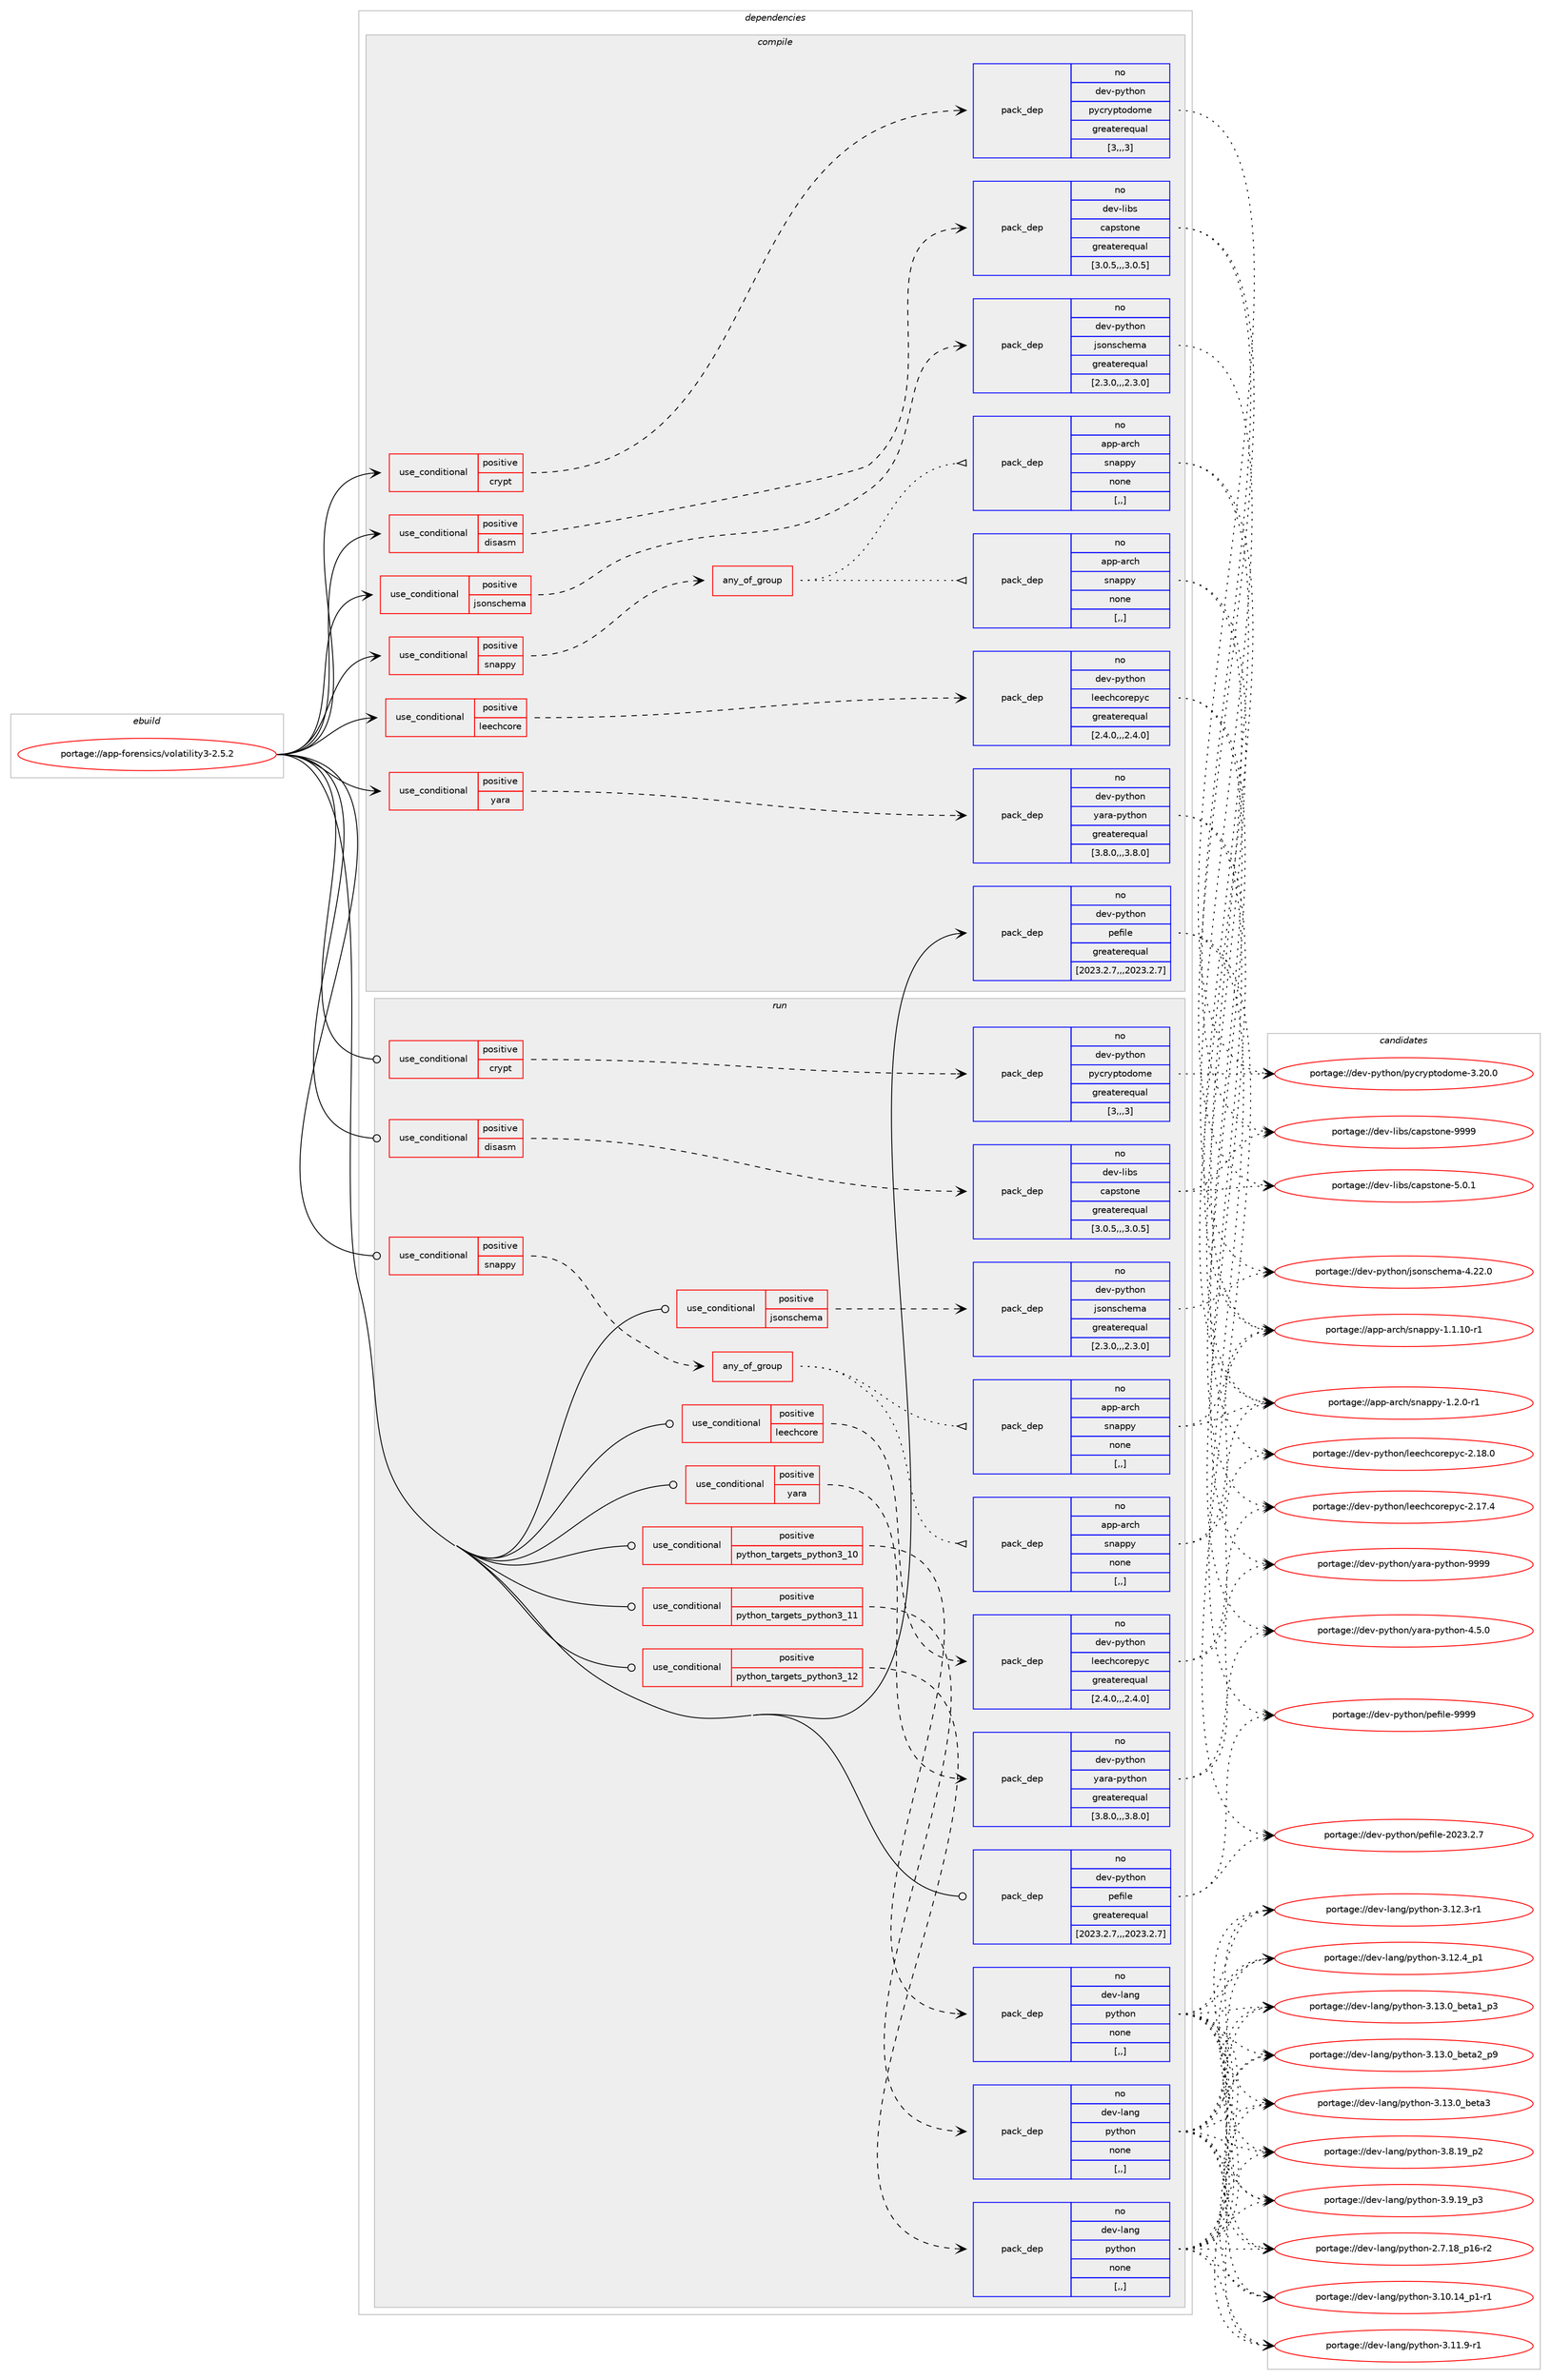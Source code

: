 digraph prolog {

# *************
# Graph options
# *************

newrank=true;
concentrate=true;
compound=true;
graph [rankdir=LR,fontname=Helvetica,fontsize=10,ranksep=1.5];#, ranksep=2.5, nodesep=0.2];
edge  [arrowhead=vee];
node  [fontname=Helvetica,fontsize=10];

# **********
# The ebuild
# **********

subgraph cluster_leftcol {
color=gray;
rank=same;
label=<<i>ebuild</i>>;
id [label="portage://app-forensics/volatility3-2.5.2", color=red, width=4, href="../app-forensics/volatility3-2.5.2.svg"];
}

# ****************
# The dependencies
# ****************

subgraph cluster_midcol {
color=gray;
label=<<i>dependencies</i>>;
subgraph cluster_compile {
fillcolor="#eeeeee";
style=filled;
label=<<i>compile</i>>;
subgraph cond10285 {
dependency34888 [label=<<TABLE BORDER="0" CELLBORDER="1" CELLSPACING="0" CELLPADDING="4"><TR><TD ROWSPAN="3" CELLPADDING="10">use_conditional</TD></TR><TR><TD>positive</TD></TR><TR><TD>crypt</TD></TR></TABLE>>, shape=none, color=red];
subgraph pack24266 {
dependency34889 [label=<<TABLE BORDER="0" CELLBORDER="1" CELLSPACING="0" CELLPADDING="4" WIDTH="220"><TR><TD ROWSPAN="6" CELLPADDING="30">pack_dep</TD></TR><TR><TD WIDTH="110">no</TD></TR><TR><TD>dev-python</TD></TR><TR><TD>pycryptodome</TD></TR><TR><TD>greaterequal</TD></TR><TR><TD>[3,,,3]</TD></TR></TABLE>>, shape=none, color=blue];
}
dependency34888:e -> dependency34889:w [weight=20,style="dashed",arrowhead="vee"];
}
id:e -> dependency34888:w [weight=20,style="solid",arrowhead="vee"];
subgraph cond10286 {
dependency34890 [label=<<TABLE BORDER="0" CELLBORDER="1" CELLSPACING="0" CELLPADDING="4"><TR><TD ROWSPAN="3" CELLPADDING="10">use_conditional</TD></TR><TR><TD>positive</TD></TR><TR><TD>disasm</TD></TR></TABLE>>, shape=none, color=red];
subgraph pack24267 {
dependency34891 [label=<<TABLE BORDER="0" CELLBORDER="1" CELLSPACING="0" CELLPADDING="4" WIDTH="220"><TR><TD ROWSPAN="6" CELLPADDING="30">pack_dep</TD></TR><TR><TD WIDTH="110">no</TD></TR><TR><TD>dev-libs</TD></TR><TR><TD>capstone</TD></TR><TR><TD>greaterequal</TD></TR><TR><TD>[3.0.5,,,3.0.5]</TD></TR></TABLE>>, shape=none, color=blue];
}
dependency34890:e -> dependency34891:w [weight=20,style="dashed",arrowhead="vee"];
}
id:e -> dependency34890:w [weight=20,style="solid",arrowhead="vee"];
subgraph cond10287 {
dependency34892 [label=<<TABLE BORDER="0" CELLBORDER="1" CELLSPACING="0" CELLPADDING="4"><TR><TD ROWSPAN="3" CELLPADDING="10">use_conditional</TD></TR><TR><TD>positive</TD></TR><TR><TD>jsonschema</TD></TR></TABLE>>, shape=none, color=red];
subgraph pack24268 {
dependency34893 [label=<<TABLE BORDER="0" CELLBORDER="1" CELLSPACING="0" CELLPADDING="4" WIDTH="220"><TR><TD ROWSPAN="6" CELLPADDING="30">pack_dep</TD></TR><TR><TD WIDTH="110">no</TD></TR><TR><TD>dev-python</TD></TR><TR><TD>jsonschema</TD></TR><TR><TD>greaterequal</TD></TR><TR><TD>[2.3.0,,,2.3.0]</TD></TR></TABLE>>, shape=none, color=blue];
}
dependency34892:e -> dependency34893:w [weight=20,style="dashed",arrowhead="vee"];
}
id:e -> dependency34892:w [weight=20,style="solid",arrowhead="vee"];
subgraph cond10288 {
dependency34894 [label=<<TABLE BORDER="0" CELLBORDER="1" CELLSPACING="0" CELLPADDING="4"><TR><TD ROWSPAN="3" CELLPADDING="10">use_conditional</TD></TR><TR><TD>positive</TD></TR><TR><TD>leechcore</TD></TR></TABLE>>, shape=none, color=red];
subgraph pack24269 {
dependency34895 [label=<<TABLE BORDER="0" CELLBORDER="1" CELLSPACING="0" CELLPADDING="4" WIDTH="220"><TR><TD ROWSPAN="6" CELLPADDING="30">pack_dep</TD></TR><TR><TD WIDTH="110">no</TD></TR><TR><TD>dev-python</TD></TR><TR><TD>leechcorepyc</TD></TR><TR><TD>greaterequal</TD></TR><TR><TD>[2.4.0,,,2.4.0]</TD></TR></TABLE>>, shape=none, color=blue];
}
dependency34894:e -> dependency34895:w [weight=20,style="dashed",arrowhead="vee"];
}
id:e -> dependency34894:w [weight=20,style="solid",arrowhead="vee"];
subgraph cond10289 {
dependency34896 [label=<<TABLE BORDER="0" CELLBORDER="1" CELLSPACING="0" CELLPADDING="4"><TR><TD ROWSPAN="3" CELLPADDING="10">use_conditional</TD></TR><TR><TD>positive</TD></TR><TR><TD>snappy</TD></TR></TABLE>>, shape=none, color=red];
subgraph any288 {
dependency34897 [label=<<TABLE BORDER="0" CELLBORDER="1" CELLSPACING="0" CELLPADDING="4"><TR><TD CELLPADDING="10">any_of_group</TD></TR></TABLE>>, shape=none, color=red];subgraph pack24270 {
dependency34898 [label=<<TABLE BORDER="0" CELLBORDER="1" CELLSPACING="0" CELLPADDING="4" WIDTH="220"><TR><TD ROWSPAN="6" CELLPADDING="30">pack_dep</TD></TR><TR><TD WIDTH="110">no</TD></TR><TR><TD>app-arch</TD></TR><TR><TD>snappy</TD></TR><TR><TD>none</TD></TR><TR><TD>[,,]</TD></TR></TABLE>>, shape=none, color=blue];
}
dependency34897:e -> dependency34898:w [weight=20,style="dotted",arrowhead="oinv"];
subgraph pack24271 {
dependency34899 [label=<<TABLE BORDER="0" CELLBORDER="1" CELLSPACING="0" CELLPADDING="4" WIDTH="220"><TR><TD ROWSPAN="6" CELLPADDING="30">pack_dep</TD></TR><TR><TD WIDTH="110">no</TD></TR><TR><TD>app-arch</TD></TR><TR><TD>snappy</TD></TR><TR><TD>none</TD></TR><TR><TD>[,,]</TD></TR></TABLE>>, shape=none, color=blue];
}
dependency34897:e -> dependency34899:w [weight=20,style="dotted",arrowhead="oinv"];
}
dependency34896:e -> dependency34897:w [weight=20,style="dashed",arrowhead="vee"];
}
id:e -> dependency34896:w [weight=20,style="solid",arrowhead="vee"];
subgraph cond10290 {
dependency34900 [label=<<TABLE BORDER="0" CELLBORDER="1" CELLSPACING="0" CELLPADDING="4"><TR><TD ROWSPAN="3" CELLPADDING="10">use_conditional</TD></TR><TR><TD>positive</TD></TR><TR><TD>yara</TD></TR></TABLE>>, shape=none, color=red];
subgraph pack24272 {
dependency34901 [label=<<TABLE BORDER="0" CELLBORDER="1" CELLSPACING="0" CELLPADDING="4" WIDTH="220"><TR><TD ROWSPAN="6" CELLPADDING="30">pack_dep</TD></TR><TR><TD WIDTH="110">no</TD></TR><TR><TD>dev-python</TD></TR><TR><TD>yara-python</TD></TR><TR><TD>greaterequal</TD></TR><TR><TD>[3.8.0,,,3.8.0]</TD></TR></TABLE>>, shape=none, color=blue];
}
dependency34900:e -> dependency34901:w [weight=20,style="dashed",arrowhead="vee"];
}
id:e -> dependency34900:w [weight=20,style="solid",arrowhead="vee"];
subgraph pack24273 {
dependency34902 [label=<<TABLE BORDER="0" CELLBORDER="1" CELLSPACING="0" CELLPADDING="4" WIDTH="220"><TR><TD ROWSPAN="6" CELLPADDING="30">pack_dep</TD></TR><TR><TD WIDTH="110">no</TD></TR><TR><TD>dev-python</TD></TR><TR><TD>pefile</TD></TR><TR><TD>greaterequal</TD></TR><TR><TD>[2023.2.7,,,2023.2.7]</TD></TR></TABLE>>, shape=none, color=blue];
}
id:e -> dependency34902:w [weight=20,style="solid",arrowhead="vee"];
}
subgraph cluster_compileandrun {
fillcolor="#eeeeee";
style=filled;
label=<<i>compile and run</i>>;
}
subgraph cluster_run {
fillcolor="#eeeeee";
style=filled;
label=<<i>run</i>>;
subgraph cond10291 {
dependency34903 [label=<<TABLE BORDER="0" CELLBORDER="1" CELLSPACING="0" CELLPADDING="4"><TR><TD ROWSPAN="3" CELLPADDING="10">use_conditional</TD></TR><TR><TD>positive</TD></TR><TR><TD>crypt</TD></TR></TABLE>>, shape=none, color=red];
subgraph pack24274 {
dependency34904 [label=<<TABLE BORDER="0" CELLBORDER="1" CELLSPACING="0" CELLPADDING="4" WIDTH="220"><TR><TD ROWSPAN="6" CELLPADDING="30">pack_dep</TD></TR><TR><TD WIDTH="110">no</TD></TR><TR><TD>dev-python</TD></TR><TR><TD>pycryptodome</TD></TR><TR><TD>greaterequal</TD></TR><TR><TD>[3,,,3]</TD></TR></TABLE>>, shape=none, color=blue];
}
dependency34903:e -> dependency34904:w [weight=20,style="dashed",arrowhead="vee"];
}
id:e -> dependency34903:w [weight=20,style="solid",arrowhead="odot"];
subgraph cond10292 {
dependency34905 [label=<<TABLE BORDER="0" CELLBORDER="1" CELLSPACING="0" CELLPADDING="4"><TR><TD ROWSPAN="3" CELLPADDING="10">use_conditional</TD></TR><TR><TD>positive</TD></TR><TR><TD>disasm</TD></TR></TABLE>>, shape=none, color=red];
subgraph pack24275 {
dependency34906 [label=<<TABLE BORDER="0" CELLBORDER="1" CELLSPACING="0" CELLPADDING="4" WIDTH="220"><TR><TD ROWSPAN="6" CELLPADDING="30">pack_dep</TD></TR><TR><TD WIDTH="110">no</TD></TR><TR><TD>dev-libs</TD></TR><TR><TD>capstone</TD></TR><TR><TD>greaterequal</TD></TR><TR><TD>[3.0.5,,,3.0.5]</TD></TR></TABLE>>, shape=none, color=blue];
}
dependency34905:e -> dependency34906:w [weight=20,style="dashed",arrowhead="vee"];
}
id:e -> dependency34905:w [weight=20,style="solid",arrowhead="odot"];
subgraph cond10293 {
dependency34907 [label=<<TABLE BORDER="0" CELLBORDER="1" CELLSPACING="0" CELLPADDING="4"><TR><TD ROWSPAN="3" CELLPADDING="10">use_conditional</TD></TR><TR><TD>positive</TD></TR><TR><TD>jsonschema</TD></TR></TABLE>>, shape=none, color=red];
subgraph pack24276 {
dependency34908 [label=<<TABLE BORDER="0" CELLBORDER="1" CELLSPACING="0" CELLPADDING="4" WIDTH="220"><TR><TD ROWSPAN="6" CELLPADDING="30">pack_dep</TD></TR><TR><TD WIDTH="110">no</TD></TR><TR><TD>dev-python</TD></TR><TR><TD>jsonschema</TD></TR><TR><TD>greaterequal</TD></TR><TR><TD>[2.3.0,,,2.3.0]</TD></TR></TABLE>>, shape=none, color=blue];
}
dependency34907:e -> dependency34908:w [weight=20,style="dashed",arrowhead="vee"];
}
id:e -> dependency34907:w [weight=20,style="solid",arrowhead="odot"];
subgraph cond10294 {
dependency34909 [label=<<TABLE BORDER="0" CELLBORDER="1" CELLSPACING="0" CELLPADDING="4"><TR><TD ROWSPAN="3" CELLPADDING="10">use_conditional</TD></TR><TR><TD>positive</TD></TR><TR><TD>leechcore</TD></TR></TABLE>>, shape=none, color=red];
subgraph pack24277 {
dependency34910 [label=<<TABLE BORDER="0" CELLBORDER="1" CELLSPACING="0" CELLPADDING="4" WIDTH="220"><TR><TD ROWSPAN="6" CELLPADDING="30">pack_dep</TD></TR><TR><TD WIDTH="110">no</TD></TR><TR><TD>dev-python</TD></TR><TR><TD>leechcorepyc</TD></TR><TR><TD>greaterequal</TD></TR><TR><TD>[2.4.0,,,2.4.0]</TD></TR></TABLE>>, shape=none, color=blue];
}
dependency34909:e -> dependency34910:w [weight=20,style="dashed",arrowhead="vee"];
}
id:e -> dependency34909:w [weight=20,style="solid",arrowhead="odot"];
subgraph cond10295 {
dependency34911 [label=<<TABLE BORDER="0" CELLBORDER="1" CELLSPACING="0" CELLPADDING="4"><TR><TD ROWSPAN="3" CELLPADDING="10">use_conditional</TD></TR><TR><TD>positive</TD></TR><TR><TD>python_targets_python3_10</TD></TR></TABLE>>, shape=none, color=red];
subgraph pack24278 {
dependency34912 [label=<<TABLE BORDER="0" CELLBORDER="1" CELLSPACING="0" CELLPADDING="4" WIDTH="220"><TR><TD ROWSPAN="6" CELLPADDING="30">pack_dep</TD></TR><TR><TD WIDTH="110">no</TD></TR><TR><TD>dev-lang</TD></TR><TR><TD>python</TD></TR><TR><TD>none</TD></TR><TR><TD>[,,]</TD></TR></TABLE>>, shape=none, color=blue];
}
dependency34911:e -> dependency34912:w [weight=20,style="dashed",arrowhead="vee"];
}
id:e -> dependency34911:w [weight=20,style="solid",arrowhead="odot"];
subgraph cond10296 {
dependency34913 [label=<<TABLE BORDER="0" CELLBORDER="1" CELLSPACING="0" CELLPADDING="4"><TR><TD ROWSPAN="3" CELLPADDING="10">use_conditional</TD></TR><TR><TD>positive</TD></TR><TR><TD>python_targets_python3_11</TD></TR></TABLE>>, shape=none, color=red];
subgraph pack24279 {
dependency34914 [label=<<TABLE BORDER="0" CELLBORDER="1" CELLSPACING="0" CELLPADDING="4" WIDTH="220"><TR><TD ROWSPAN="6" CELLPADDING="30">pack_dep</TD></TR><TR><TD WIDTH="110">no</TD></TR><TR><TD>dev-lang</TD></TR><TR><TD>python</TD></TR><TR><TD>none</TD></TR><TR><TD>[,,]</TD></TR></TABLE>>, shape=none, color=blue];
}
dependency34913:e -> dependency34914:w [weight=20,style="dashed",arrowhead="vee"];
}
id:e -> dependency34913:w [weight=20,style="solid",arrowhead="odot"];
subgraph cond10297 {
dependency34915 [label=<<TABLE BORDER="0" CELLBORDER="1" CELLSPACING="0" CELLPADDING="4"><TR><TD ROWSPAN="3" CELLPADDING="10">use_conditional</TD></TR><TR><TD>positive</TD></TR><TR><TD>python_targets_python3_12</TD></TR></TABLE>>, shape=none, color=red];
subgraph pack24280 {
dependency34916 [label=<<TABLE BORDER="0" CELLBORDER="1" CELLSPACING="0" CELLPADDING="4" WIDTH="220"><TR><TD ROWSPAN="6" CELLPADDING="30">pack_dep</TD></TR><TR><TD WIDTH="110">no</TD></TR><TR><TD>dev-lang</TD></TR><TR><TD>python</TD></TR><TR><TD>none</TD></TR><TR><TD>[,,]</TD></TR></TABLE>>, shape=none, color=blue];
}
dependency34915:e -> dependency34916:w [weight=20,style="dashed",arrowhead="vee"];
}
id:e -> dependency34915:w [weight=20,style="solid",arrowhead="odot"];
subgraph cond10298 {
dependency34917 [label=<<TABLE BORDER="0" CELLBORDER="1" CELLSPACING="0" CELLPADDING="4"><TR><TD ROWSPAN="3" CELLPADDING="10">use_conditional</TD></TR><TR><TD>positive</TD></TR><TR><TD>snappy</TD></TR></TABLE>>, shape=none, color=red];
subgraph any289 {
dependency34918 [label=<<TABLE BORDER="0" CELLBORDER="1" CELLSPACING="0" CELLPADDING="4"><TR><TD CELLPADDING="10">any_of_group</TD></TR></TABLE>>, shape=none, color=red];subgraph pack24281 {
dependency34919 [label=<<TABLE BORDER="0" CELLBORDER="1" CELLSPACING="0" CELLPADDING="4" WIDTH="220"><TR><TD ROWSPAN="6" CELLPADDING="30">pack_dep</TD></TR><TR><TD WIDTH="110">no</TD></TR><TR><TD>app-arch</TD></TR><TR><TD>snappy</TD></TR><TR><TD>none</TD></TR><TR><TD>[,,]</TD></TR></TABLE>>, shape=none, color=blue];
}
dependency34918:e -> dependency34919:w [weight=20,style="dotted",arrowhead="oinv"];
subgraph pack24282 {
dependency34920 [label=<<TABLE BORDER="0" CELLBORDER="1" CELLSPACING="0" CELLPADDING="4" WIDTH="220"><TR><TD ROWSPAN="6" CELLPADDING="30">pack_dep</TD></TR><TR><TD WIDTH="110">no</TD></TR><TR><TD>app-arch</TD></TR><TR><TD>snappy</TD></TR><TR><TD>none</TD></TR><TR><TD>[,,]</TD></TR></TABLE>>, shape=none, color=blue];
}
dependency34918:e -> dependency34920:w [weight=20,style="dotted",arrowhead="oinv"];
}
dependency34917:e -> dependency34918:w [weight=20,style="dashed",arrowhead="vee"];
}
id:e -> dependency34917:w [weight=20,style="solid",arrowhead="odot"];
subgraph cond10299 {
dependency34921 [label=<<TABLE BORDER="0" CELLBORDER="1" CELLSPACING="0" CELLPADDING="4"><TR><TD ROWSPAN="3" CELLPADDING="10">use_conditional</TD></TR><TR><TD>positive</TD></TR><TR><TD>yara</TD></TR></TABLE>>, shape=none, color=red];
subgraph pack24283 {
dependency34922 [label=<<TABLE BORDER="0" CELLBORDER="1" CELLSPACING="0" CELLPADDING="4" WIDTH="220"><TR><TD ROWSPAN="6" CELLPADDING="30">pack_dep</TD></TR><TR><TD WIDTH="110">no</TD></TR><TR><TD>dev-python</TD></TR><TR><TD>yara-python</TD></TR><TR><TD>greaterequal</TD></TR><TR><TD>[3.8.0,,,3.8.0]</TD></TR></TABLE>>, shape=none, color=blue];
}
dependency34921:e -> dependency34922:w [weight=20,style="dashed",arrowhead="vee"];
}
id:e -> dependency34921:w [weight=20,style="solid",arrowhead="odot"];
subgraph pack24284 {
dependency34923 [label=<<TABLE BORDER="0" CELLBORDER="1" CELLSPACING="0" CELLPADDING="4" WIDTH="220"><TR><TD ROWSPAN="6" CELLPADDING="30">pack_dep</TD></TR><TR><TD WIDTH="110">no</TD></TR><TR><TD>dev-python</TD></TR><TR><TD>pefile</TD></TR><TR><TD>greaterequal</TD></TR><TR><TD>[2023.2.7,,,2023.2.7]</TD></TR></TABLE>>, shape=none, color=blue];
}
id:e -> dependency34923:w [weight=20,style="solid",arrowhead="odot"];
}
}

# **************
# The candidates
# **************

subgraph cluster_choices {
rank=same;
color=gray;
label=<<i>candidates</i>>;

subgraph choice24266 {
color=black;
nodesep=1;
choice10010111845112121116104111110471121219911412111211611110011110910145514650484648 [label="portage://dev-python/pycryptodome-3.20.0", color=red, width=4,href="../dev-python/pycryptodome-3.20.0.svg"];
dependency34889:e -> choice10010111845112121116104111110471121219911412111211611110011110910145514650484648:w [style=dotted,weight="100"];
}
subgraph choice24267 {
color=black;
nodesep=1;
choice1001011184510810598115479997112115116111110101455346484649 [label="portage://dev-libs/capstone-5.0.1", color=red, width=4,href="../dev-libs/capstone-5.0.1.svg"];
choice10010111845108105981154799971121151161111101014557575757 [label="portage://dev-libs/capstone-9999", color=red, width=4,href="../dev-libs/capstone-9999.svg"];
dependency34891:e -> choice1001011184510810598115479997112115116111110101455346484649:w [style=dotted,weight="100"];
dependency34891:e -> choice10010111845108105981154799971121151161111101014557575757:w [style=dotted,weight="100"];
}
subgraph choice24268 {
color=black;
nodesep=1;
choice1001011184511212111610411111047106115111110115991041011099745524650504648 [label="portage://dev-python/jsonschema-4.22.0", color=red, width=4,href="../dev-python/jsonschema-4.22.0.svg"];
dependency34893:e -> choice1001011184511212111610411111047106115111110115991041011099745524650504648:w [style=dotted,weight="100"];
}
subgraph choice24269 {
color=black;
nodesep=1;
choice100101118451121211161041111104710810110199104991111141011121219945504649554652 [label="portage://dev-python/leechcorepyc-2.17.4", color=red, width=4,href="../dev-python/leechcorepyc-2.17.4.svg"];
choice100101118451121211161041111104710810110199104991111141011121219945504649564648 [label="portage://dev-python/leechcorepyc-2.18.0", color=red, width=4,href="../dev-python/leechcorepyc-2.18.0.svg"];
dependency34895:e -> choice100101118451121211161041111104710810110199104991111141011121219945504649554652:w [style=dotted,weight="100"];
dependency34895:e -> choice100101118451121211161041111104710810110199104991111141011121219945504649564648:w [style=dotted,weight="100"];
}
subgraph choice24270 {
color=black;
nodesep=1;
choice971121124597114991044711511097112112121454946494649484511449 [label="portage://app-arch/snappy-1.1.10-r1", color=red, width=4,href="../app-arch/snappy-1.1.10-r1.svg"];
choice9711211245971149910447115110971121121214549465046484511449 [label="portage://app-arch/snappy-1.2.0-r1", color=red, width=4,href="../app-arch/snappy-1.2.0-r1.svg"];
dependency34898:e -> choice971121124597114991044711511097112112121454946494649484511449:w [style=dotted,weight="100"];
dependency34898:e -> choice9711211245971149910447115110971121121214549465046484511449:w [style=dotted,weight="100"];
}
subgraph choice24271 {
color=black;
nodesep=1;
choice971121124597114991044711511097112112121454946494649484511449 [label="portage://app-arch/snappy-1.1.10-r1", color=red, width=4,href="../app-arch/snappy-1.1.10-r1.svg"];
choice9711211245971149910447115110971121121214549465046484511449 [label="portage://app-arch/snappy-1.2.0-r1", color=red, width=4,href="../app-arch/snappy-1.2.0-r1.svg"];
dependency34899:e -> choice971121124597114991044711511097112112121454946494649484511449:w [style=dotted,weight="100"];
dependency34899:e -> choice9711211245971149910447115110971121121214549465046484511449:w [style=dotted,weight="100"];
}
subgraph choice24272 {
color=black;
nodesep=1;
choice1001011184511212111610411111047121971149745112121116104111110455246534648 [label="portage://dev-python/yara-python-4.5.0", color=red, width=4,href="../dev-python/yara-python-4.5.0.svg"];
choice10010111845112121116104111110471219711497451121211161041111104557575757 [label="portage://dev-python/yara-python-9999", color=red, width=4,href="../dev-python/yara-python-9999.svg"];
dependency34901:e -> choice1001011184511212111610411111047121971149745112121116104111110455246534648:w [style=dotted,weight="100"];
dependency34901:e -> choice10010111845112121116104111110471219711497451121211161041111104557575757:w [style=dotted,weight="100"];
}
subgraph choice24273 {
color=black;
nodesep=1;
choice1001011184511212111610411111047112101102105108101455048505146504655 [label="portage://dev-python/pefile-2023.2.7", color=red, width=4,href="../dev-python/pefile-2023.2.7.svg"];
choice10010111845112121116104111110471121011021051081014557575757 [label="portage://dev-python/pefile-9999", color=red, width=4,href="../dev-python/pefile-9999.svg"];
dependency34902:e -> choice1001011184511212111610411111047112101102105108101455048505146504655:w [style=dotted,weight="100"];
dependency34902:e -> choice10010111845112121116104111110471121011021051081014557575757:w [style=dotted,weight="100"];
}
subgraph choice24274 {
color=black;
nodesep=1;
choice10010111845112121116104111110471121219911412111211611110011110910145514650484648 [label="portage://dev-python/pycryptodome-3.20.0", color=red, width=4,href="../dev-python/pycryptodome-3.20.0.svg"];
dependency34904:e -> choice10010111845112121116104111110471121219911412111211611110011110910145514650484648:w [style=dotted,weight="100"];
}
subgraph choice24275 {
color=black;
nodesep=1;
choice1001011184510810598115479997112115116111110101455346484649 [label="portage://dev-libs/capstone-5.0.1", color=red, width=4,href="../dev-libs/capstone-5.0.1.svg"];
choice10010111845108105981154799971121151161111101014557575757 [label="portage://dev-libs/capstone-9999", color=red, width=4,href="../dev-libs/capstone-9999.svg"];
dependency34906:e -> choice1001011184510810598115479997112115116111110101455346484649:w [style=dotted,weight="100"];
dependency34906:e -> choice10010111845108105981154799971121151161111101014557575757:w [style=dotted,weight="100"];
}
subgraph choice24276 {
color=black;
nodesep=1;
choice1001011184511212111610411111047106115111110115991041011099745524650504648 [label="portage://dev-python/jsonschema-4.22.0", color=red, width=4,href="../dev-python/jsonschema-4.22.0.svg"];
dependency34908:e -> choice1001011184511212111610411111047106115111110115991041011099745524650504648:w [style=dotted,weight="100"];
}
subgraph choice24277 {
color=black;
nodesep=1;
choice100101118451121211161041111104710810110199104991111141011121219945504649554652 [label="portage://dev-python/leechcorepyc-2.17.4", color=red, width=4,href="../dev-python/leechcorepyc-2.17.4.svg"];
choice100101118451121211161041111104710810110199104991111141011121219945504649564648 [label="portage://dev-python/leechcorepyc-2.18.0", color=red, width=4,href="../dev-python/leechcorepyc-2.18.0.svg"];
dependency34910:e -> choice100101118451121211161041111104710810110199104991111141011121219945504649554652:w [style=dotted,weight="100"];
dependency34910:e -> choice100101118451121211161041111104710810110199104991111141011121219945504649564648:w [style=dotted,weight="100"];
}
subgraph choice24278 {
color=black;
nodesep=1;
choice100101118451089711010347112121116104111110455046554649569511249544511450 [label="portage://dev-lang/python-2.7.18_p16-r2", color=red, width=4,href="../dev-lang/python-2.7.18_p16-r2.svg"];
choice100101118451089711010347112121116104111110455146494846495295112494511449 [label="portage://dev-lang/python-3.10.14_p1-r1", color=red, width=4,href="../dev-lang/python-3.10.14_p1-r1.svg"];
choice100101118451089711010347112121116104111110455146494946574511449 [label="portage://dev-lang/python-3.11.9-r1", color=red, width=4,href="../dev-lang/python-3.11.9-r1.svg"];
choice100101118451089711010347112121116104111110455146495046514511449 [label="portage://dev-lang/python-3.12.3-r1", color=red, width=4,href="../dev-lang/python-3.12.3-r1.svg"];
choice100101118451089711010347112121116104111110455146495046529511249 [label="portage://dev-lang/python-3.12.4_p1", color=red, width=4,href="../dev-lang/python-3.12.4_p1.svg"];
choice10010111845108971101034711212111610411111045514649514648959810111697499511251 [label="portage://dev-lang/python-3.13.0_beta1_p3", color=red, width=4,href="../dev-lang/python-3.13.0_beta1_p3.svg"];
choice10010111845108971101034711212111610411111045514649514648959810111697509511257 [label="portage://dev-lang/python-3.13.0_beta2_p9", color=red, width=4,href="../dev-lang/python-3.13.0_beta2_p9.svg"];
choice1001011184510897110103471121211161041111104551464951464895981011169751 [label="portage://dev-lang/python-3.13.0_beta3", color=red, width=4,href="../dev-lang/python-3.13.0_beta3.svg"];
choice100101118451089711010347112121116104111110455146564649579511250 [label="portage://dev-lang/python-3.8.19_p2", color=red, width=4,href="../dev-lang/python-3.8.19_p2.svg"];
choice100101118451089711010347112121116104111110455146574649579511251 [label="portage://dev-lang/python-3.9.19_p3", color=red, width=4,href="../dev-lang/python-3.9.19_p3.svg"];
dependency34912:e -> choice100101118451089711010347112121116104111110455046554649569511249544511450:w [style=dotted,weight="100"];
dependency34912:e -> choice100101118451089711010347112121116104111110455146494846495295112494511449:w [style=dotted,weight="100"];
dependency34912:e -> choice100101118451089711010347112121116104111110455146494946574511449:w [style=dotted,weight="100"];
dependency34912:e -> choice100101118451089711010347112121116104111110455146495046514511449:w [style=dotted,weight="100"];
dependency34912:e -> choice100101118451089711010347112121116104111110455146495046529511249:w [style=dotted,weight="100"];
dependency34912:e -> choice10010111845108971101034711212111610411111045514649514648959810111697499511251:w [style=dotted,weight="100"];
dependency34912:e -> choice10010111845108971101034711212111610411111045514649514648959810111697509511257:w [style=dotted,weight="100"];
dependency34912:e -> choice1001011184510897110103471121211161041111104551464951464895981011169751:w [style=dotted,weight="100"];
dependency34912:e -> choice100101118451089711010347112121116104111110455146564649579511250:w [style=dotted,weight="100"];
dependency34912:e -> choice100101118451089711010347112121116104111110455146574649579511251:w [style=dotted,weight="100"];
}
subgraph choice24279 {
color=black;
nodesep=1;
choice100101118451089711010347112121116104111110455046554649569511249544511450 [label="portage://dev-lang/python-2.7.18_p16-r2", color=red, width=4,href="../dev-lang/python-2.7.18_p16-r2.svg"];
choice100101118451089711010347112121116104111110455146494846495295112494511449 [label="portage://dev-lang/python-3.10.14_p1-r1", color=red, width=4,href="../dev-lang/python-3.10.14_p1-r1.svg"];
choice100101118451089711010347112121116104111110455146494946574511449 [label="portage://dev-lang/python-3.11.9-r1", color=red, width=4,href="../dev-lang/python-3.11.9-r1.svg"];
choice100101118451089711010347112121116104111110455146495046514511449 [label="portage://dev-lang/python-3.12.3-r1", color=red, width=4,href="../dev-lang/python-3.12.3-r1.svg"];
choice100101118451089711010347112121116104111110455146495046529511249 [label="portage://dev-lang/python-3.12.4_p1", color=red, width=4,href="../dev-lang/python-3.12.4_p1.svg"];
choice10010111845108971101034711212111610411111045514649514648959810111697499511251 [label="portage://dev-lang/python-3.13.0_beta1_p3", color=red, width=4,href="../dev-lang/python-3.13.0_beta1_p3.svg"];
choice10010111845108971101034711212111610411111045514649514648959810111697509511257 [label="portage://dev-lang/python-3.13.0_beta2_p9", color=red, width=4,href="../dev-lang/python-3.13.0_beta2_p9.svg"];
choice1001011184510897110103471121211161041111104551464951464895981011169751 [label="portage://dev-lang/python-3.13.0_beta3", color=red, width=4,href="../dev-lang/python-3.13.0_beta3.svg"];
choice100101118451089711010347112121116104111110455146564649579511250 [label="portage://dev-lang/python-3.8.19_p2", color=red, width=4,href="../dev-lang/python-3.8.19_p2.svg"];
choice100101118451089711010347112121116104111110455146574649579511251 [label="portage://dev-lang/python-3.9.19_p3", color=red, width=4,href="../dev-lang/python-3.9.19_p3.svg"];
dependency34914:e -> choice100101118451089711010347112121116104111110455046554649569511249544511450:w [style=dotted,weight="100"];
dependency34914:e -> choice100101118451089711010347112121116104111110455146494846495295112494511449:w [style=dotted,weight="100"];
dependency34914:e -> choice100101118451089711010347112121116104111110455146494946574511449:w [style=dotted,weight="100"];
dependency34914:e -> choice100101118451089711010347112121116104111110455146495046514511449:w [style=dotted,weight="100"];
dependency34914:e -> choice100101118451089711010347112121116104111110455146495046529511249:w [style=dotted,weight="100"];
dependency34914:e -> choice10010111845108971101034711212111610411111045514649514648959810111697499511251:w [style=dotted,weight="100"];
dependency34914:e -> choice10010111845108971101034711212111610411111045514649514648959810111697509511257:w [style=dotted,weight="100"];
dependency34914:e -> choice1001011184510897110103471121211161041111104551464951464895981011169751:w [style=dotted,weight="100"];
dependency34914:e -> choice100101118451089711010347112121116104111110455146564649579511250:w [style=dotted,weight="100"];
dependency34914:e -> choice100101118451089711010347112121116104111110455146574649579511251:w [style=dotted,weight="100"];
}
subgraph choice24280 {
color=black;
nodesep=1;
choice100101118451089711010347112121116104111110455046554649569511249544511450 [label="portage://dev-lang/python-2.7.18_p16-r2", color=red, width=4,href="../dev-lang/python-2.7.18_p16-r2.svg"];
choice100101118451089711010347112121116104111110455146494846495295112494511449 [label="portage://dev-lang/python-3.10.14_p1-r1", color=red, width=4,href="../dev-lang/python-3.10.14_p1-r1.svg"];
choice100101118451089711010347112121116104111110455146494946574511449 [label="portage://dev-lang/python-3.11.9-r1", color=red, width=4,href="../dev-lang/python-3.11.9-r1.svg"];
choice100101118451089711010347112121116104111110455146495046514511449 [label="portage://dev-lang/python-3.12.3-r1", color=red, width=4,href="../dev-lang/python-3.12.3-r1.svg"];
choice100101118451089711010347112121116104111110455146495046529511249 [label="portage://dev-lang/python-3.12.4_p1", color=red, width=4,href="../dev-lang/python-3.12.4_p1.svg"];
choice10010111845108971101034711212111610411111045514649514648959810111697499511251 [label="portage://dev-lang/python-3.13.0_beta1_p3", color=red, width=4,href="../dev-lang/python-3.13.0_beta1_p3.svg"];
choice10010111845108971101034711212111610411111045514649514648959810111697509511257 [label="portage://dev-lang/python-3.13.0_beta2_p9", color=red, width=4,href="../dev-lang/python-3.13.0_beta2_p9.svg"];
choice1001011184510897110103471121211161041111104551464951464895981011169751 [label="portage://dev-lang/python-3.13.0_beta3", color=red, width=4,href="../dev-lang/python-3.13.0_beta3.svg"];
choice100101118451089711010347112121116104111110455146564649579511250 [label="portage://dev-lang/python-3.8.19_p2", color=red, width=4,href="../dev-lang/python-3.8.19_p2.svg"];
choice100101118451089711010347112121116104111110455146574649579511251 [label="portage://dev-lang/python-3.9.19_p3", color=red, width=4,href="../dev-lang/python-3.9.19_p3.svg"];
dependency34916:e -> choice100101118451089711010347112121116104111110455046554649569511249544511450:w [style=dotted,weight="100"];
dependency34916:e -> choice100101118451089711010347112121116104111110455146494846495295112494511449:w [style=dotted,weight="100"];
dependency34916:e -> choice100101118451089711010347112121116104111110455146494946574511449:w [style=dotted,weight="100"];
dependency34916:e -> choice100101118451089711010347112121116104111110455146495046514511449:w [style=dotted,weight="100"];
dependency34916:e -> choice100101118451089711010347112121116104111110455146495046529511249:w [style=dotted,weight="100"];
dependency34916:e -> choice10010111845108971101034711212111610411111045514649514648959810111697499511251:w [style=dotted,weight="100"];
dependency34916:e -> choice10010111845108971101034711212111610411111045514649514648959810111697509511257:w [style=dotted,weight="100"];
dependency34916:e -> choice1001011184510897110103471121211161041111104551464951464895981011169751:w [style=dotted,weight="100"];
dependency34916:e -> choice100101118451089711010347112121116104111110455146564649579511250:w [style=dotted,weight="100"];
dependency34916:e -> choice100101118451089711010347112121116104111110455146574649579511251:w [style=dotted,weight="100"];
}
subgraph choice24281 {
color=black;
nodesep=1;
choice971121124597114991044711511097112112121454946494649484511449 [label="portage://app-arch/snappy-1.1.10-r1", color=red, width=4,href="../app-arch/snappy-1.1.10-r1.svg"];
choice9711211245971149910447115110971121121214549465046484511449 [label="portage://app-arch/snappy-1.2.0-r1", color=red, width=4,href="../app-arch/snappy-1.2.0-r1.svg"];
dependency34919:e -> choice971121124597114991044711511097112112121454946494649484511449:w [style=dotted,weight="100"];
dependency34919:e -> choice9711211245971149910447115110971121121214549465046484511449:w [style=dotted,weight="100"];
}
subgraph choice24282 {
color=black;
nodesep=1;
choice971121124597114991044711511097112112121454946494649484511449 [label="portage://app-arch/snappy-1.1.10-r1", color=red, width=4,href="../app-arch/snappy-1.1.10-r1.svg"];
choice9711211245971149910447115110971121121214549465046484511449 [label="portage://app-arch/snappy-1.2.0-r1", color=red, width=4,href="../app-arch/snappy-1.2.0-r1.svg"];
dependency34920:e -> choice971121124597114991044711511097112112121454946494649484511449:w [style=dotted,weight="100"];
dependency34920:e -> choice9711211245971149910447115110971121121214549465046484511449:w [style=dotted,weight="100"];
}
subgraph choice24283 {
color=black;
nodesep=1;
choice1001011184511212111610411111047121971149745112121116104111110455246534648 [label="portage://dev-python/yara-python-4.5.0", color=red, width=4,href="../dev-python/yara-python-4.5.0.svg"];
choice10010111845112121116104111110471219711497451121211161041111104557575757 [label="portage://dev-python/yara-python-9999", color=red, width=4,href="../dev-python/yara-python-9999.svg"];
dependency34922:e -> choice1001011184511212111610411111047121971149745112121116104111110455246534648:w [style=dotted,weight="100"];
dependency34922:e -> choice10010111845112121116104111110471219711497451121211161041111104557575757:w [style=dotted,weight="100"];
}
subgraph choice24284 {
color=black;
nodesep=1;
choice1001011184511212111610411111047112101102105108101455048505146504655 [label="portage://dev-python/pefile-2023.2.7", color=red, width=4,href="../dev-python/pefile-2023.2.7.svg"];
choice10010111845112121116104111110471121011021051081014557575757 [label="portage://dev-python/pefile-9999", color=red, width=4,href="../dev-python/pefile-9999.svg"];
dependency34923:e -> choice1001011184511212111610411111047112101102105108101455048505146504655:w [style=dotted,weight="100"];
dependency34923:e -> choice10010111845112121116104111110471121011021051081014557575757:w [style=dotted,weight="100"];
}
}

}
